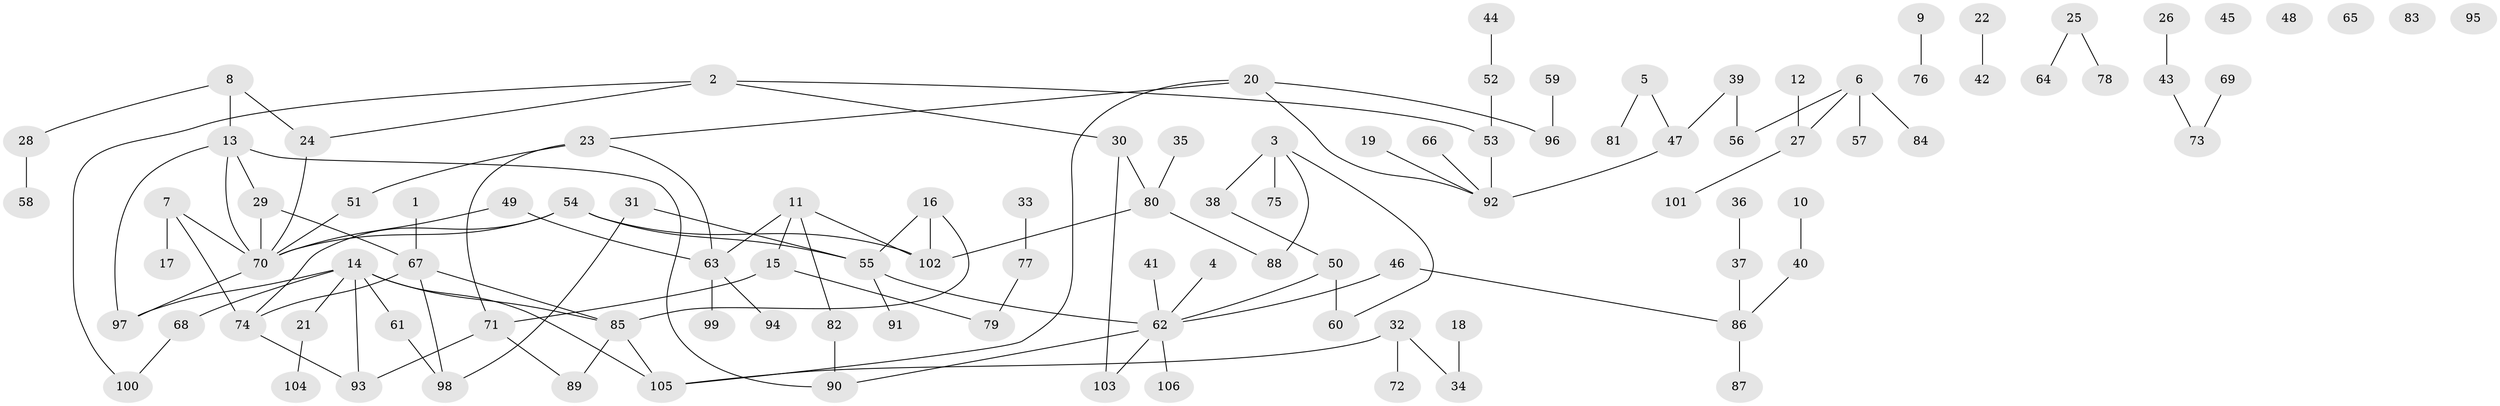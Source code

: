 // Generated by graph-tools (version 1.1) at 2025/12/03/09/25 04:12:57]
// undirected, 106 vertices, 122 edges
graph export_dot {
graph [start="1"]
  node [color=gray90,style=filled];
  1;
  2;
  3;
  4;
  5;
  6;
  7;
  8;
  9;
  10;
  11;
  12;
  13;
  14;
  15;
  16;
  17;
  18;
  19;
  20;
  21;
  22;
  23;
  24;
  25;
  26;
  27;
  28;
  29;
  30;
  31;
  32;
  33;
  34;
  35;
  36;
  37;
  38;
  39;
  40;
  41;
  42;
  43;
  44;
  45;
  46;
  47;
  48;
  49;
  50;
  51;
  52;
  53;
  54;
  55;
  56;
  57;
  58;
  59;
  60;
  61;
  62;
  63;
  64;
  65;
  66;
  67;
  68;
  69;
  70;
  71;
  72;
  73;
  74;
  75;
  76;
  77;
  78;
  79;
  80;
  81;
  82;
  83;
  84;
  85;
  86;
  87;
  88;
  89;
  90;
  91;
  92;
  93;
  94;
  95;
  96;
  97;
  98;
  99;
  100;
  101;
  102;
  103;
  104;
  105;
  106;
  1 -- 67;
  2 -- 24;
  2 -- 30;
  2 -- 53;
  2 -- 100;
  3 -- 38;
  3 -- 60;
  3 -- 75;
  3 -- 88;
  4 -- 62;
  5 -- 47;
  5 -- 81;
  6 -- 27;
  6 -- 56;
  6 -- 57;
  6 -- 84;
  7 -- 17;
  7 -- 70;
  7 -- 74;
  8 -- 13;
  8 -- 24;
  8 -- 28;
  9 -- 76;
  10 -- 40;
  11 -- 15;
  11 -- 63;
  11 -- 82;
  11 -- 102;
  12 -- 27;
  13 -- 29;
  13 -- 70;
  13 -- 90;
  13 -- 97;
  14 -- 21;
  14 -- 61;
  14 -- 68;
  14 -- 85;
  14 -- 93;
  14 -- 97;
  14 -- 105;
  15 -- 71;
  15 -- 79;
  16 -- 55;
  16 -- 85;
  16 -- 102;
  18 -- 34;
  19 -- 92;
  20 -- 23;
  20 -- 92;
  20 -- 96;
  20 -- 105;
  21 -- 104;
  22 -- 42;
  23 -- 51;
  23 -- 63;
  23 -- 71;
  24 -- 70;
  25 -- 64;
  25 -- 78;
  26 -- 43;
  27 -- 101;
  28 -- 58;
  29 -- 67;
  29 -- 70;
  30 -- 80;
  30 -- 103;
  31 -- 55;
  31 -- 98;
  32 -- 34;
  32 -- 72;
  32 -- 105;
  33 -- 77;
  35 -- 80;
  36 -- 37;
  37 -- 86;
  38 -- 50;
  39 -- 47;
  39 -- 56;
  40 -- 86;
  41 -- 62;
  43 -- 73;
  44 -- 52;
  46 -- 62;
  46 -- 86;
  47 -- 92;
  49 -- 63;
  49 -- 70;
  50 -- 60;
  50 -- 62;
  51 -- 70;
  52 -- 53;
  53 -- 92;
  54 -- 55;
  54 -- 70;
  54 -- 74;
  54 -- 102;
  55 -- 62;
  55 -- 91;
  59 -- 96;
  61 -- 98;
  62 -- 90;
  62 -- 103;
  62 -- 106;
  63 -- 94;
  63 -- 99;
  66 -- 92;
  67 -- 74;
  67 -- 85;
  67 -- 98;
  68 -- 100;
  69 -- 73;
  70 -- 97;
  71 -- 89;
  71 -- 93;
  74 -- 93;
  77 -- 79;
  80 -- 88;
  80 -- 102;
  82 -- 90;
  85 -- 89;
  85 -- 105;
  86 -- 87;
}
